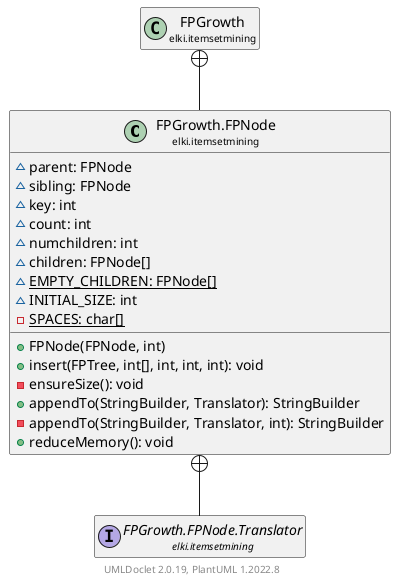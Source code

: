 @startuml
    remove .*\.(Instance|Par|Parameterizer|Factory)$
    set namespaceSeparator none
    hide empty fields
    hide empty methods

    class "<size:14>FPGrowth.FPNode\n<size:10>elki.itemsetmining" as elki.itemsetmining.FPGrowth.FPNode [[FPGrowth.FPNode.html]] {
        ~parent: FPNode
        ~sibling: FPNode
        ~key: int
        ~count: int
        ~numchildren: int
        ~children: FPNode[]
        {static} ~EMPTY_CHILDREN: FPNode[]
        ~INITIAL_SIZE: int
        {static} -SPACES: char[]
        +FPNode(FPNode, int)
        +insert(FPTree, int[], int, int, int): void
        -ensureSize(): void
        +appendTo(StringBuilder, Translator): StringBuilder
        -appendTo(StringBuilder, Translator, int): StringBuilder
        +reduceMemory(): void
    }

    class "<size:14>FPGrowth\n<size:10>elki.itemsetmining" as elki.itemsetmining.FPGrowth [[FPGrowth.html]]
    interface "<size:14>FPGrowth.FPNode.Translator\n<size:10>elki.itemsetmining" as elki.itemsetmining.FPGrowth.FPNode.Translator [[FPGrowth.FPNode.Translator.html]]

    elki.itemsetmining.FPGrowth +-- elki.itemsetmining.FPGrowth.FPNode
    elki.itemsetmining.FPGrowth.FPNode +-- elki.itemsetmining.FPGrowth.FPNode.Translator

    center footer UMLDoclet 2.0.19, PlantUML 1.2022.8
@enduml
